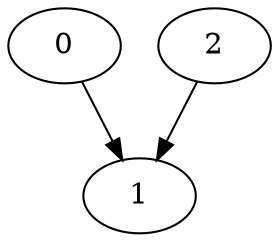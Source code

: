 digraph {
0 [operator="BE",name="6",distribution="Attacker",cost="91.0",probability="0.43478260869565216"];
1 [operator="AND",sink="Attacker"];
2 [operator="BE",name="1",distribution="Attacker",cost="79.0",probability="0.4166666666666667"];


0->1;
2->1;
}
